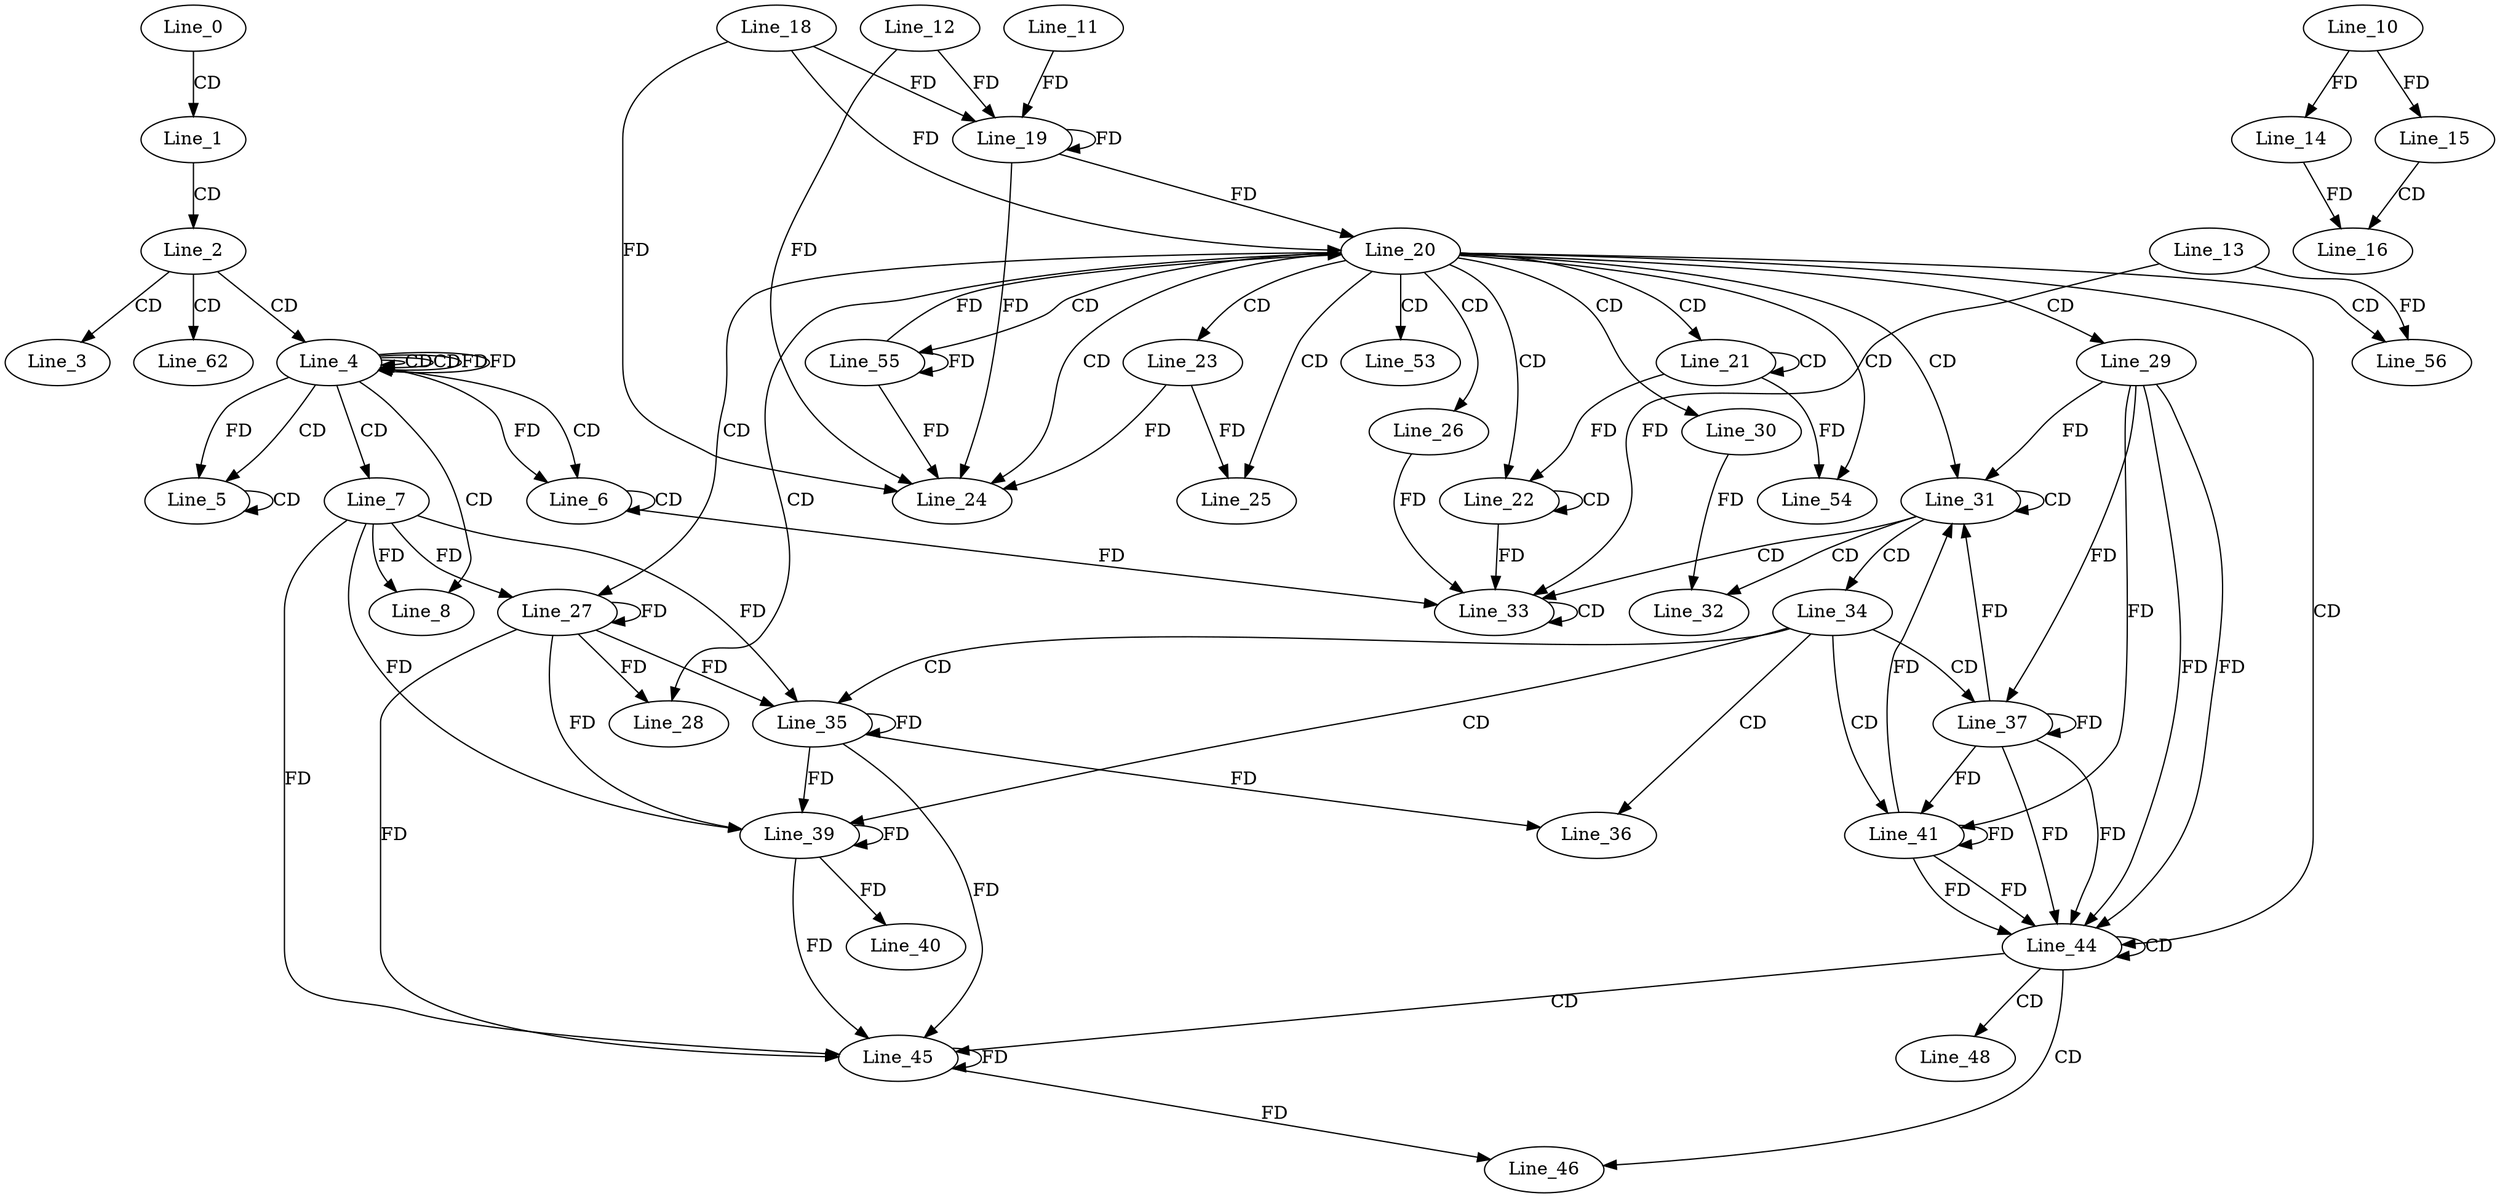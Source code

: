 digraph G {
  Line_0;
  Line_1;
  Line_2;
  Line_3;
  Line_4;
  Line_4;
  Line_4;
  Line_4;
  Line_5;
  Line_5;
  Line_5;
  Line_6;
  Line_6;
  Line_6;
  Line_7;
  Line_8;
  Line_10;
  Line_14;
  Line_15;
  Line_15;
  Line_16;
  Line_14;
  Line_18;
  Line_19;
  Line_19;
  Line_11;
  Line_12;
  Line_20;
  Line_21;
  Line_21;
  Line_22;
  Line_22;
  Line_23;
  Line_24;
  Line_25;
  Line_26;
  Line_27;
  Line_28;
  Line_29;
  Line_30;
  Line_31;
  Line_31;
  Line_32;
  Line_33;
  Line_33;
  Line_13;
  Line_34;
  Line_35;
  Line_36;
  Line_37;
  Line_39;
  Line_40;
  Line_41;
  Line_44;
  Line_44;
  Line_45;
  Line_46;
  Line_48;
  Line_53;
  Line_54;
  Line_55;
  Line_55;
  Line_56;
  Line_62;
  Line_0 -> Line_1 [ label="CD" ];
  Line_1 -> Line_2 [ label="CD" ];
  Line_2 -> Line_3 [ label="CD" ];
  Line_2 -> Line_4 [ label="CD" ];
  Line_4 -> Line_4 [ label="CD" ];
  Line_4 -> Line_4 [ label="CD" ];
  Line_4 -> Line_4 [ label="FD" ];
  Line_4 -> Line_5 [ label="CD" ];
  Line_5 -> Line_5 [ label="CD" ];
  Line_4 -> Line_5 [ label="FD" ];
  Line_4 -> Line_6 [ label="CD" ];
  Line_6 -> Line_6 [ label="CD" ];
  Line_4 -> Line_6 [ label="FD" ];
  Line_4 -> Line_7 [ label="CD" ];
  Line_4 -> Line_8 [ label="CD" ];
  Line_7 -> Line_8 [ label="FD" ];
  Line_10 -> Line_14 [ label="FD" ];
  Line_10 -> Line_15 [ label="FD" ];
  Line_15 -> Line_16 [ label="CD" ];
  Line_14 -> Line_16 [ label="FD" ];
  Line_18 -> Line_19 [ label="FD" ];
  Line_19 -> Line_19 [ label="FD" ];
  Line_11 -> Line_19 [ label="FD" ];
  Line_12 -> Line_19 [ label="FD" ];
  Line_18 -> Line_20 [ label="FD" ];
  Line_19 -> Line_20 [ label="FD" ];
  Line_20 -> Line_21 [ label="CD" ];
  Line_21 -> Line_21 [ label="CD" ];
  Line_20 -> Line_22 [ label="CD" ];
  Line_22 -> Line_22 [ label="CD" ];
  Line_21 -> Line_22 [ label="FD" ];
  Line_20 -> Line_23 [ label="CD" ];
  Line_20 -> Line_24 [ label="CD" ];
  Line_23 -> Line_24 [ label="FD" ];
  Line_12 -> Line_24 [ label="FD" ];
  Line_18 -> Line_24 [ label="FD" ];
  Line_19 -> Line_24 [ label="FD" ];
  Line_20 -> Line_25 [ label="CD" ];
  Line_23 -> Line_25 [ label="FD" ];
  Line_20 -> Line_26 [ label="CD" ];
  Line_20 -> Line_27 [ label="CD" ];
  Line_27 -> Line_27 [ label="FD" ];
  Line_7 -> Line_27 [ label="FD" ];
  Line_20 -> Line_28 [ label="CD" ];
  Line_27 -> Line_28 [ label="FD" ];
  Line_20 -> Line_29 [ label="CD" ];
  Line_20 -> Line_30 [ label="CD" ];
  Line_20 -> Line_31 [ label="CD" ];
  Line_31 -> Line_31 [ label="CD" ];
  Line_29 -> Line_31 [ label="FD" ];
  Line_31 -> Line_32 [ label="CD" ];
  Line_30 -> Line_32 [ label="FD" ];
  Line_31 -> Line_33 [ label="CD" ];
  Line_33 -> Line_33 [ label="CD" ];
  Line_22 -> Line_33 [ label="FD" ];
  Line_6 -> Line_33 [ label="FD" ];
  Line_13 -> Line_33 [ label="FD" ];
  Line_26 -> Line_33 [ label="FD" ];
  Line_31 -> Line_34 [ label="CD" ];
  Line_34 -> Line_35 [ label="CD" ];
  Line_35 -> Line_35 [ label="FD" ];
  Line_27 -> Line_35 [ label="FD" ];
  Line_7 -> Line_35 [ label="FD" ];
  Line_34 -> Line_36 [ label="CD" ];
  Line_35 -> Line_36 [ label="FD" ];
  Line_34 -> Line_37 [ label="CD" ];
  Line_37 -> Line_37 [ label="FD" ];
  Line_29 -> Line_37 [ label="FD" ];
  Line_34 -> Line_39 [ label="CD" ];
  Line_35 -> Line_39 [ label="FD" ];
  Line_39 -> Line_39 [ label="FD" ];
  Line_27 -> Line_39 [ label="FD" ];
  Line_7 -> Line_39 [ label="FD" ];
  Line_39 -> Line_40 [ label="FD" ];
  Line_34 -> Line_41 [ label="CD" ];
  Line_37 -> Line_41 [ label="FD" ];
  Line_41 -> Line_41 [ label="FD" ];
  Line_29 -> Line_41 [ label="FD" ];
  Line_20 -> Line_44 [ label="CD" ];
  Line_37 -> Line_44 [ label="FD" ];
  Line_41 -> Line_44 [ label="FD" ];
  Line_29 -> Line_44 [ label="FD" ];
  Line_44 -> Line_44 [ label="CD" ];
  Line_37 -> Line_44 [ label="FD" ];
  Line_41 -> Line_44 [ label="FD" ];
  Line_29 -> Line_44 [ label="FD" ];
  Line_44 -> Line_45 [ label="CD" ];
  Line_35 -> Line_45 [ label="FD" ];
  Line_39 -> Line_45 [ label="FD" ];
  Line_27 -> Line_45 [ label="FD" ];
  Line_45 -> Line_45 [ label="FD" ];
  Line_7 -> Line_45 [ label="FD" ];
  Line_44 -> Line_46 [ label="CD" ];
  Line_45 -> Line_46 [ label="FD" ];
  Line_44 -> Line_48 [ label="CD" ];
  Line_20 -> Line_53 [ label="CD" ];
  Line_20 -> Line_54 [ label="CD" ];
  Line_21 -> Line_54 [ label="FD" ];
  Line_20 -> Line_55 [ label="CD" ];
  Line_55 -> Line_55 [ label="FD" ];
  Line_20 -> Line_56 [ label="CD" ];
  Line_13 -> Line_56 [ label="FD" ];
  Line_2 -> Line_62 [ label="CD" ];
  Line_4 -> Line_4 [ label="FD" ];
  Line_55 -> Line_20 [ label="FD" ];
  Line_55 -> Line_24 [ label="FD" ];
  Line_37 -> Line_31 [ label="FD" ];
  Line_41 -> Line_31 [ label="FD" ];
}
